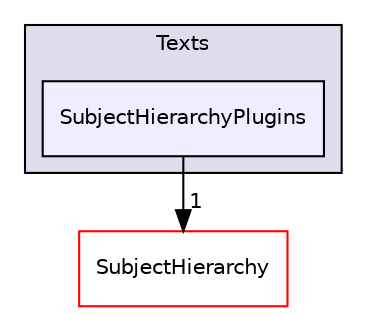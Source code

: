 digraph "Modules/Loadable/Texts/SubjectHierarchyPlugins" {
  bgcolor=transparent;
  compound=true
  node [ fontsize="10", fontname="Helvetica"];
  edge [ labelfontsize="10", labelfontname="Helvetica"];
  subgraph clusterdir_13918dad65a795796d107b8145bf0d92 {
    graph [ bgcolor="#ddddee", pencolor="black", label="Texts" fontname="Helvetica", fontsize="10", URL="dir_13918dad65a795796d107b8145bf0d92.html"]
  dir_ec1806d02a876378f7d25cc72ad99c0c [shape=box, label="SubjectHierarchyPlugins", style="filled", fillcolor="#eeeeff", pencolor="black", URL="dir_ec1806d02a876378f7d25cc72ad99c0c.html"];
  }
  dir_1694c2d71873d62d036e188d77c435ae [shape=box label="SubjectHierarchy" color="red" URL="dir_1694c2d71873d62d036e188d77c435ae.html"];
  dir_ec1806d02a876378f7d25cc72ad99c0c->dir_1694c2d71873d62d036e188d77c435ae [headlabel="1", labeldistance=1.5 headhref="dir_000120_000107.html"];
}
